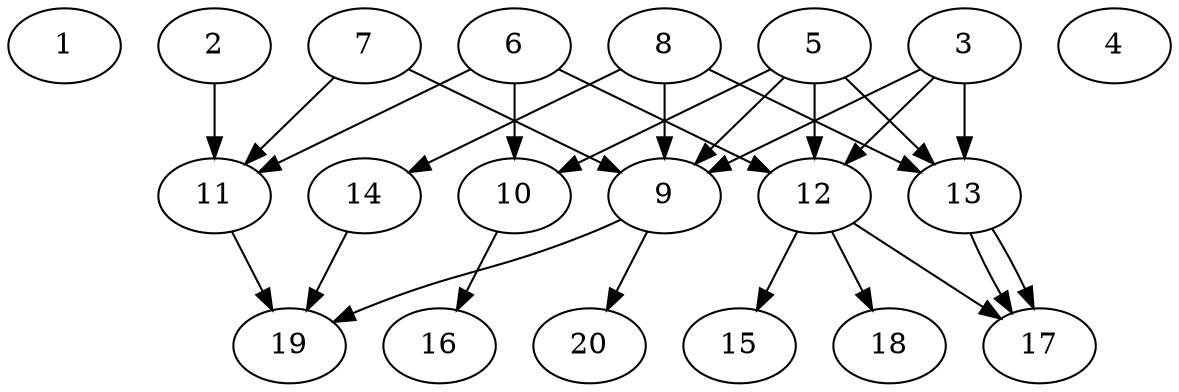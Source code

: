 // DAG automatically generated by daggen at Sat Jul 27 15:38:39 2019
// ./daggen --dot -n 20 --ccr 0.3 --fat 0.7 --regular 0.5 --density 0.4 --mindata 5242880 --maxdata 52428800 
digraph G {
  1 [size="33512107", alpha="0.18", expect_size="10053632"] 
  2 [size="66495147", alpha="0.07", expect_size="19948544"] 
  2 -> 11 [size ="19948544"]
  3 [size="104212480", alpha="0.14", expect_size="31263744"] 
  3 -> 9 [size ="31263744"]
  3 -> 12 [size ="31263744"]
  3 -> 13 [size ="31263744"]
  4 [size="32706560", alpha="0.05", expect_size="9811968"] 
  5 [size="163174400", alpha="0.17", expect_size="48952320"] 
  5 -> 9 [size ="48952320"]
  5 -> 10 [size ="48952320"]
  5 -> 12 [size ="48952320"]
  5 -> 13 [size ="48952320"]
  6 [size="154972160", alpha="0.16", expect_size="46491648"] 
  6 -> 10 [size ="46491648"]
  6 -> 11 [size ="46491648"]
  6 -> 12 [size ="46491648"]
  7 [size="146903040", alpha="0.20", expect_size="44070912"] 
  7 -> 9 [size ="44070912"]
  7 -> 11 [size ="44070912"]
  8 [size="141076480", alpha="0.04", expect_size="42322944"] 
  8 -> 9 [size ="42322944"]
  8 -> 13 [size ="42322944"]
  8 -> 14 [size ="42322944"]
  9 [size="19838293", alpha="0.20", expect_size="5951488"] 
  9 -> 19 [size ="5951488"]
  9 -> 20 [size ="5951488"]
  10 [size="30180693", alpha="0.05", expect_size="9054208"] 
  10 -> 16 [size ="9054208"]
  11 [size="28439893", alpha="0.08", expect_size="8531968"] 
  11 -> 19 [size ="8531968"]
  12 [size="173305173", alpha="0.03", expect_size="51991552"] 
  12 -> 15 [size ="51991552"]
  12 -> 17 [size ="51991552"]
  12 -> 18 [size ="51991552"]
  13 [size="72072533", alpha="0.20", expect_size="21621760"] 
  13 -> 17 [size ="21621760"]
  13 -> 17 [size ="21621760"]
  14 [size="22801067", alpha="0.03", expect_size="6840320"] 
  14 -> 19 [size ="6840320"]
  15 [size="61228373", alpha="0.10", expect_size="18368512"] 
  16 [size="37481813", alpha="0.01", expect_size="11244544"] 
  17 [size="165727573", alpha="0.12", expect_size="49718272"] 
  18 [size="165478400", alpha="0.06", expect_size="49643520"] 
  19 [size="38806187", alpha="0.01", expect_size="11641856"] 
  20 [size="35515733", alpha="0.08", expect_size="10654720"] 
}
